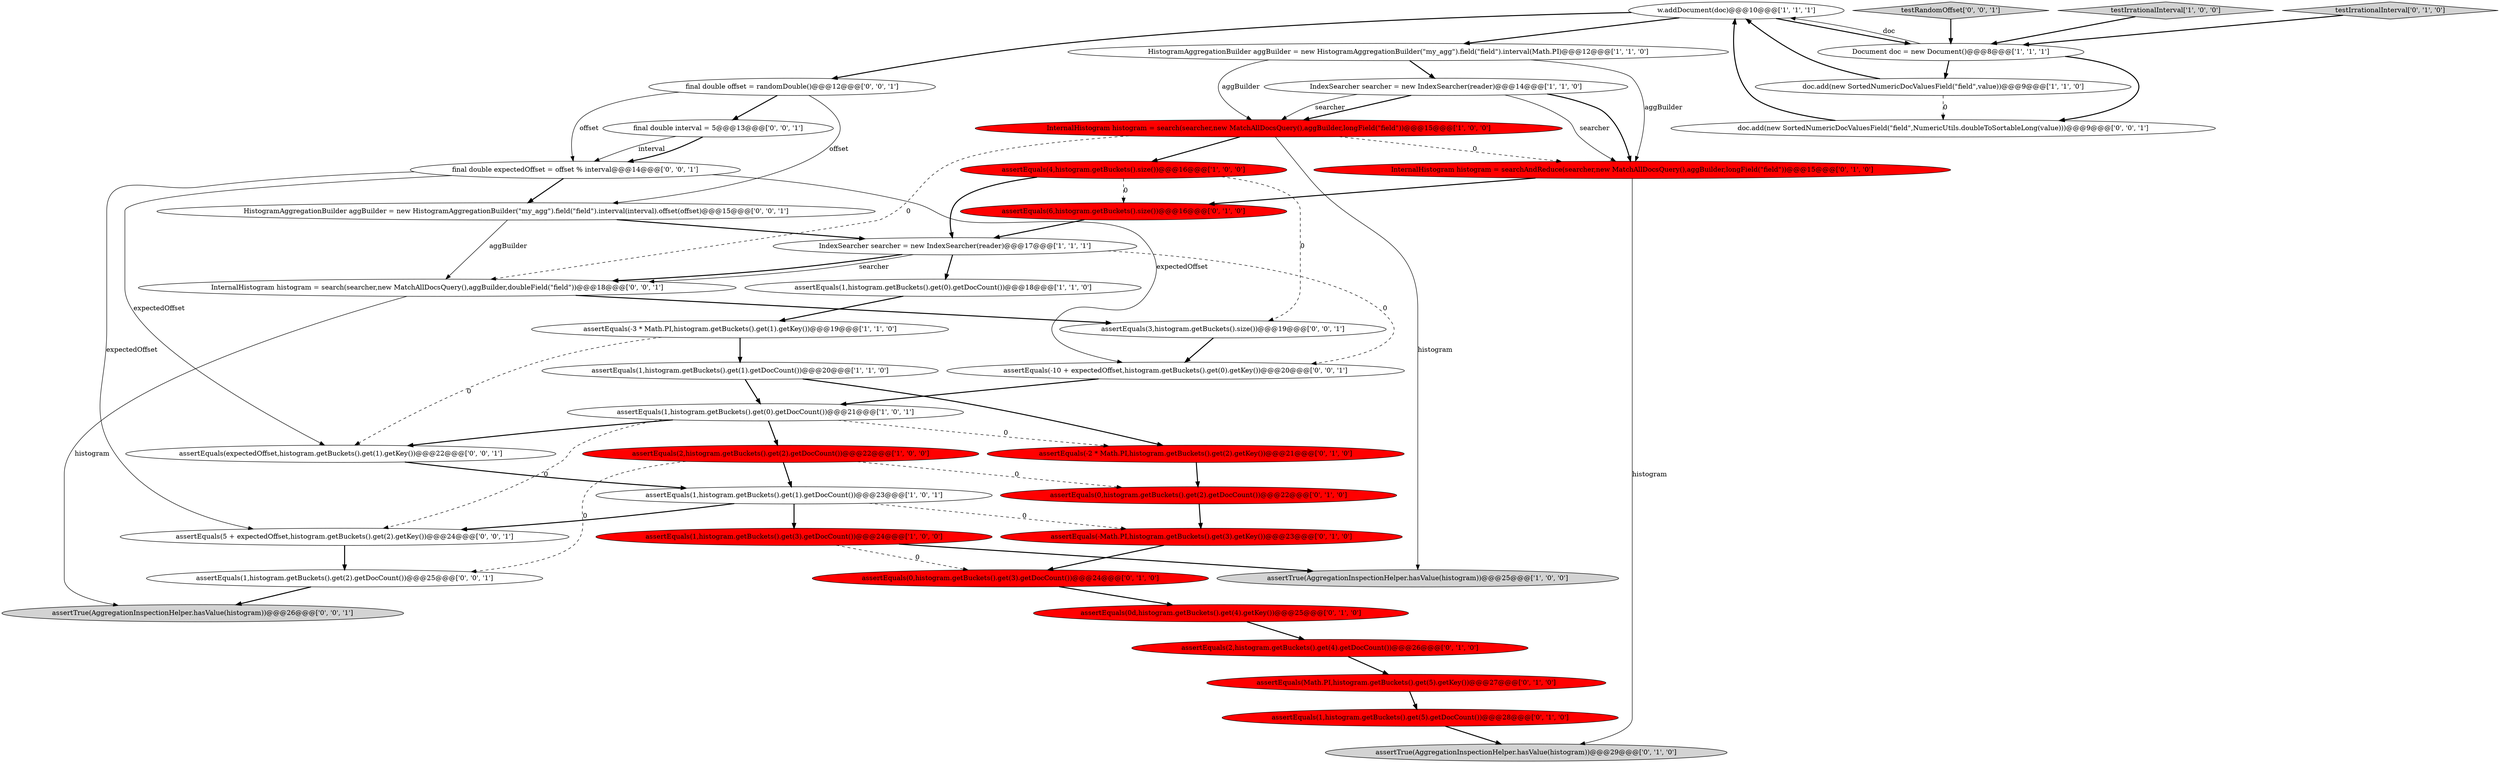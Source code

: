 digraph {
4 [style = filled, label = "w.addDocument(doc)@@@10@@@['1', '1', '1']", fillcolor = white, shape = ellipse image = "AAA0AAABBB1BBB"];
30 [style = filled, label = "assertEquals(-10 + expectedOffset,histogram.getBuckets().get(0).getKey())@@@20@@@['0', '0', '1']", fillcolor = white, shape = ellipse image = "AAA0AAABBB3BBB"];
32 [style = filled, label = "doc.add(new SortedNumericDocValuesField(\"field\",NumericUtils.doubleToSortableLong(value)))@@@9@@@['0', '0', '1']", fillcolor = white, shape = ellipse image = "AAA0AAABBB3BBB"];
34 [style = filled, label = "assertEquals(5 + expectedOffset,histogram.getBuckets().get(2).getKey())@@@24@@@['0', '0', '1']", fillcolor = white, shape = ellipse image = "AAA0AAABBB3BBB"];
18 [style = filled, label = "assertEquals(0,histogram.getBuckets().get(3).getDocCount())@@@24@@@['0', '1', '0']", fillcolor = red, shape = ellipse image = "AAA1AAABBB2BBB"];
16 [style = filled, label = "assertEquals(1,histogram.getBuckets().get(1).getDocCount())@@@20@@@['1', '1', '0']", fillcolor = white, shape = ellipse image = "AAA0AAABBB1BBB"];
39 [style = filled, label = "InternalHistogram histogram = search(searcher,new MatchAllDocsQuery(),aggBuilder,doubleField(\"field\"))@@@18@@@['0', '0', '1']", fillcolor = white, shape = ellipse image = "AAA0AAABBB3BBB"];
35 [style = filled, label = "HistogramAggregationBuilder aggBuilder = new HistogramAggregationBuilder(\"my_agg\").field(\"field\").interval(interval).offset(offset)@@@15@@@['0', '0', '1']", fillcolor = white, shape = ellipse image = "AAA0AAABBB3BBB"];
15 [style = filled, label = "assertEquals(1,histogram.getBuckets().get(0).getDocCount())@@@18@@@['1', '1', '0']", fillcolor = white, shape = ellipse image = "AAA0AAABBB1BBB"];
19 [style = filled, label = "assertTrue(AggregationInspectionHelper.hasValue(histogram))@@@29@@@['0', '1', '0']", fillcolor = lightgray, shape = ellipse image = "AAA0AAABBB2BBB"];
9 [style = filled, label = "Document doc = new Document()@@@8@@@['1', '1', '1']", fillcolor = white, shape = ellipse image = "AAA0AAABBB1BBB"];
8 [style = filled, label = "assertEquals(2,histogram.getBuckets().get(2).getDocCount())@@@22@@@['1', '0', '0']", fillcolor = red, shape = ellipse image = "AAA1AAABBB1BBB"];
40 [style = filled, label = "final double expectedOffset = offset % interval@@@14@@@['0', '0', '1']", fillcolor = white, shape = ellipse image = "AAA0AAABBB3BBB"];
3 [style = filled, label = "assertEquals(1,histogram.getBuckets().get(0).getDocCount())@@@21@@@['1', '0', '1']", fillcolor = white, shape = ellipse image = "AAA0AAABBB1BBB"];
5 [style = filled, label = "IndexSearcher searcher = new IndexSearcher(reader)@@@14@@@['1', '1', '0']", fillcolor = white, shape = ellipse image = "AAA0AAABBB1BBB"];
26 [style = filled, label = "assertEquals(-Math.PI,histogram.getBuckets().get(3).getKey())@@@23@@@['0', '1', '0']", fillcolor = red, shape = ellipse image = "AAA1AAABBB2BBB"];
21 [style = filled, label = "assertEquals(2,histogram.getBuckets().get(4).getDocCount())@@@26@@@['0', '1', '0']", fillcolor = red, shape = ellipse image = "AAA1AAABBB2BBB"];
31 [style = filled, label = "assertEquals(1,histogram.getBuckets().get(2).getDocCount())@@@25@@@['0', '0', '1']", fillcolor = white, shape = ellipse image = "AAA0AAABBB3BBB"];
41 [style = filled, label = "assertEquals(3,histogram.getBuckets().size())@@@19@@@['0', '0', '1']", fillcolor = white, shape = ellipse image = "AAA0AAABBB3BBB"];
2 [style = filled, label = "IndexSearcher searcher = new IndexSearcher(reader)@@@17@@@['1', '1', '1']", fillcolor = white, shape = ellipse image = "AAA0AAABBB1BBB"];
25 [style = filled, label = "assertEquals(1,histogram.getBuckets().get(5).getDocCount())@@@28@@@['0', '1', '0']", fillcolor = red, shape = ellipse image = "AAA1AAABBB2BBB"];
20 [style = filled, label = "assertEquals(6,histogram.getBuckets().size())@@@16@@@['0', '1', '0']", fillcolor = red, shape = ellipse image = "AAA1AAABBB2BBB"];
27 [style = filled, label = "assertEquals(-2 * Math.PI,histogram.getBuckets().get(2).getKey())@@@21@@@['0', '1', '0']", fillcolor = red, shape = ellipse image = "AAA1AAABBB2BBB"];
10 [style = filled, label = "testIrrationalInterval['1', '0', '0']", fillcolor = lightgray, shape = diamond image = "AAA0AAABBB1BBB"];
6 [style = filled, label = "doc.add(new SortedNumericDocValuesField(\"field\",value))@@@9@@@['1', '1', '0']", fillcolor = white, shape = ellipse image = "AAA0AAABBB1BBB"];
14 [style = filled, label = "HistogramAggregationBuilder aggBuilder = new HistogramAggregationBuilder(\"my_agg\").field(\"field\").interval(Math.PI)@@@12@@@['1', '1', '0']", fillcolor = white, shape = ellipse image = "AAA0AAABBB1BBB"];
22 [style = filled, label = "assertEquals(Math.PI,histogram.getBuckets().get(5).getKey())@@@27@@@['0', '1', '0']", fillcolor = red, shape = ellipse image = "AAA1AAABBB2BBB"];
7 [style = filled, label = "assertEquals(4,histogram.getBuckets().size())@@@16@@@['1', '0', '0']", fillcolor = red, shape = ellipse image = "AAA1AAABBB1BBB"];
0 [style = filled, label = "assertEquals(-3 * Math.PI,histogram.getBuckets().get(1).getKey())@@@19@@@['1', '1', '0']", fillcolor = white, shape = ellipse image = "AAA0AAABBB1BBB"];
28 [style = filled, label = "testIrrationalInterval['0', '1', '0']", fillcolor = lightgray, shape = diamond image = "AAA0AAABBB2BBB"];
24 [style = filled, label = "assertEquals(0d,histogram.getBuckets().get(4).getKey())@@@25@@@['0', '1', '0']", fillcolor = red, shape = ellipse image = "AAA1AAABBB2BBB"];
17 [style = filled, label = "assertEquals(0,histogram.getBuckets().get(2).getDocCount())@@@22@@@['0', '1', '0']", fillcolor = red, shape = ellipse image = "AAA1AAABBB2BBB"];
1 [style = filled, label = "assertEquals(1,histogram.getBuckets().get(1).getDocCount())@@@23@@@['1', '0', '1']", fillcolor = white, shape = ellipse image = "AAA0AAABBB1BBB"];
12 [style = filled, label = "assertTrue(AggregationInspectionHelper.hasValue(histogram))@@@25@@@['1', '0', '0']", fillcolor = lightgray, shape = ellipse image = "AAA0AAABBB1BBB"];
33 [style = filled, label = "final double offset = randomDouble()@@@12@@@['0', '0', '1']", fillcolor = white, shape = ellipse image = "AAA0AAABBB3BBB"];
11 [style = filled, label = "assertEquals(1,histogram.getBuckets().get(3).getDocCount())@@@24@@@['1', '0', '0']", fillcolor = red, shape = ellipse image = "AAA1AAABBB1BBB"];
37 [style = filled, label = "final double interval = 5@@@13@@@['0', '0', '1']", fillcolor = white, shape = ellipse image = "AAA0AAABBB3BBB"];
23 [style = filled, label = "InternalHistogram histogram = searchAndReduce(searcher,new MatchAllDocsQuery(),aggBuilder,longField(\"field\"))@@@15@@@['0', '1', '0']", fillcolor = red, shape = ellipse image = "AAA1AAABBB2BBB"];
29 [style = filled, label = "assertTrue(AggregationInspectionHelper.hasValue(histogram))@@@26@@@['0', '0', '1']", fillcolor = lightgray, shape = ellipse image = "AAA0AAABBB3BBB"];
13 [style = filled, label = "InternalHistogram histogram = search(searcher,new MatchAllDocsQuery(),aggBuilder,longField(\"field\"))@@@15@@@['1', '0', '0']", fillcolor = red, shape = ellipse image = "AAA1AAABBB1BBB"];
38 [style = filled, label = "assertEquals(expectedOffset,histogram.getBuckets().get(1).getKey())@@@22@@@['0', '0', '1']", fillcolor = white, shape = ellipse image = "AAA0AAABBB3BBB"];
36 [style = filled, label = "testRandomOffset['0', '0', '1']", fillcolor = lightgray, shape = diamond image = "AAA0AAABBB3BBB"];
39->29 [style = solid, label="histogram"];
4->9 [style = bold, label=""];
16->3 [style = bold, label=""];
22->25 [style = bold, label=""];
0->16 [style = bold, label=""];
4->14 [style = bold, label=""];
23->20 [style = bold, label=""];
17->26 [style = bold, label=""];
18->24 [style = bold, label=""];
40->35 [style = bold, label=""];
36->9 [style = bold, label=""];
16->27 [style = bold, label=""];
5->23 [style = bold, label=""];
1->26 [style = dashed, label="0"];
33->40 [style = solid, label="offset"];
3->27 [style = dashed, label="0"];
6->32 [style = dashed, label="0"];
9->32 [style = bold, label=""];
35->2 [style = bold, label=""];
26->18 [style = bold, label=""];
7->20 [style = dashed, label="0"];
28->9 [style = bold, label=""];
31->29 [style = bold, label=""];
34->31 [style = bold, label=""];
23->19 [style = solid, label="histogram"];
11->12 [style = bold, label=""];
3->38 [style = bold, label=""];
4->33 [style = bold, label=""];
14->13 [style = solid, label="aggBuilder"];
2->30 [style = dashed, label="0"];
13->23 [style = dashed, label="0"];
0->38 [style = dashed, label="0"];
38->1 [style = bold, label=""];
1->11 [style = bold, label=""];
9->6 [style = bold, label=""];
37->40 [style = solid, label="interval"];
20->2 [style = bold, label=""];
2->39 [style = bold, label=""];
8->1 [style = bold, label=""];
13->39 [style = dashed, label="0"];
6->4 [style = bold, label=""];
41->30 [style = bold, label=""];
1->34 [style = bold, label=""];
3->34 [style = dashed, label="0"];
33->35 [style = solid, label="offset"];
11->18 [style = dashed, label="0"];
40->38 [style = solid, label="expectedOffset"];
24->21 [style = bold, label=""];
30->3 [style = bold, label=""];
21->22 [style = bold, label=""];
40->34 [style = solid, label="expectedOffset"];
13->7 [style = bold, label=""];
7->2 [style = bold, label=""];
3->8 [style = bold, label=""];
15->0 [style = bold, label=""];
5->13 [style = bold, label=""];
5->23 [style = solid, label="searcher"];
2->15 [style = bold, label=""];
35->39 [style = solid, label="aggBuilder"];
25->19 [style = bold, label=""];
27->17 [style = bold, label=""];
8->17 [style = dashed, label="0"];
13->12 [style = solid, label="histogram"];
39->41 [style = bold, label=""];
7->41 [style = dashed, label="0"];
10->9 [style = bold, label=""];
32->4 [style = bold, label=""];
40->30 [style = solid, label="expectedOffset"];
2->39 [style = solid, label="searcher"];
8->31 [style = dashed, label="0"];
5->13 [style = solid, label="searcher"];
33->37 [style = bold, label=""];
14->23 [style = solid, label="aggBuilder"];
37->40 [style = bold, label=""];
14->5 [style = bold, label=""];
9->4 [style = solid, label="doc"];
}
